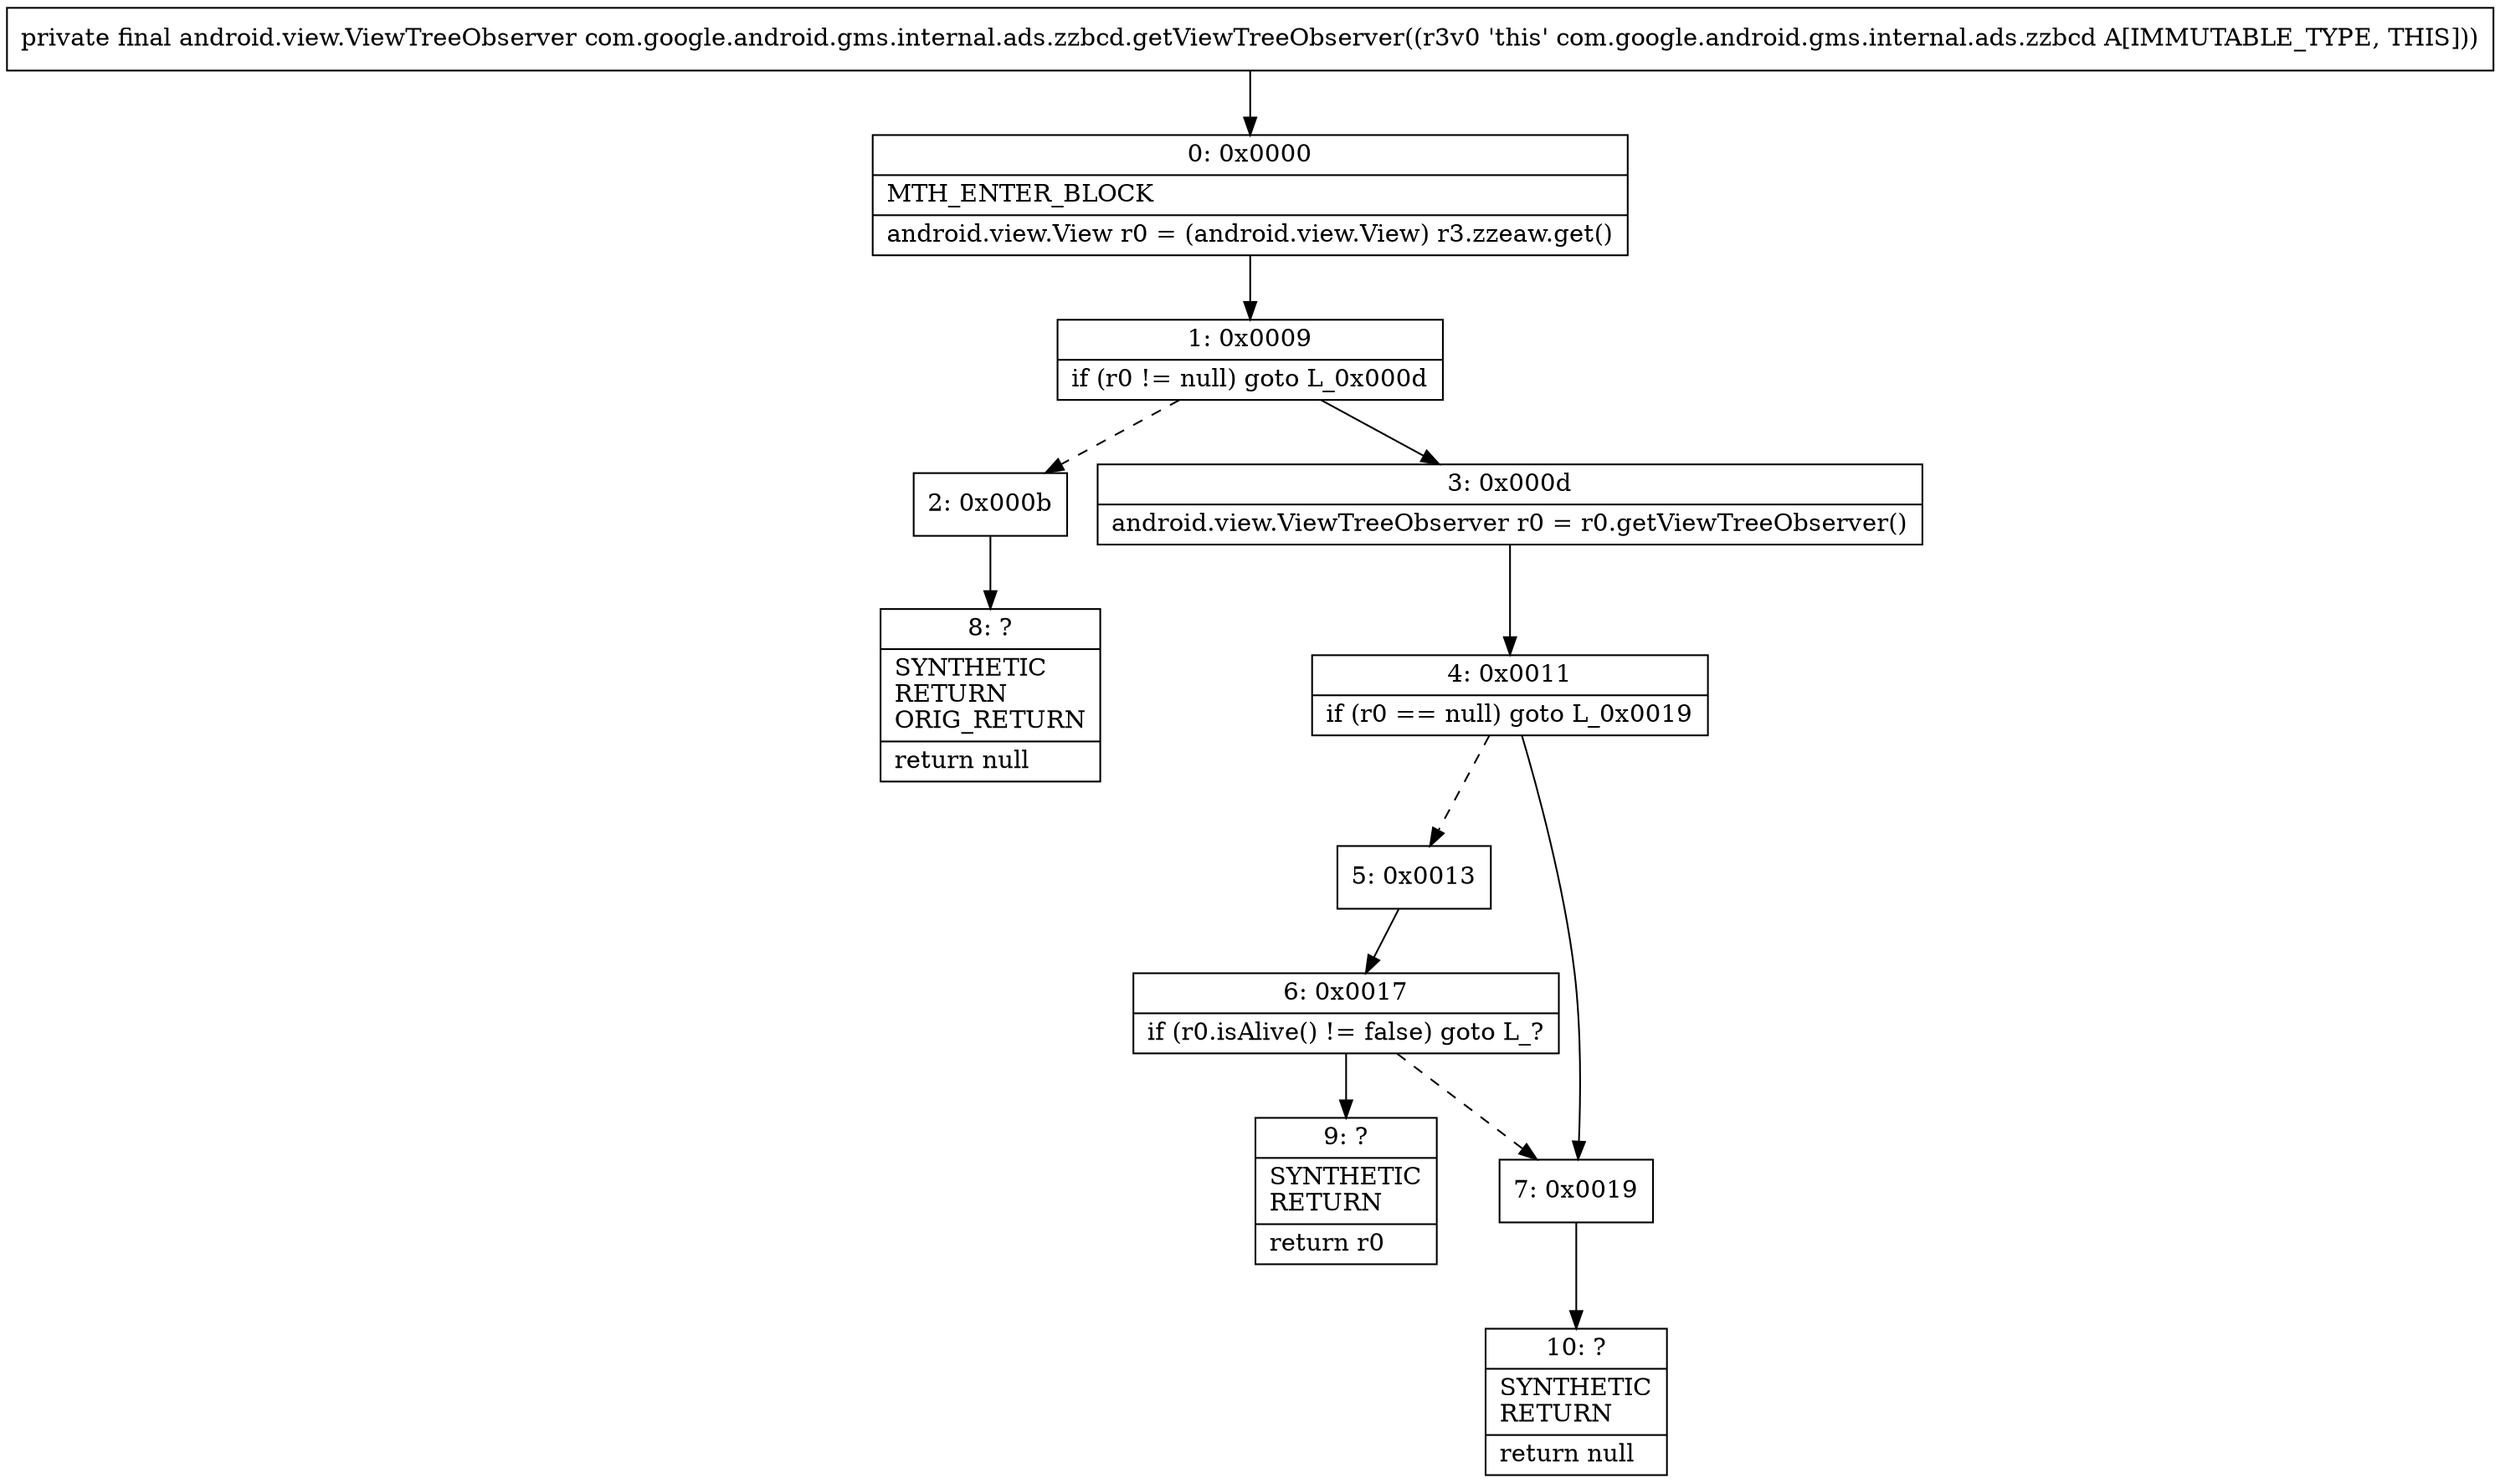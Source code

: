 digraph "CFG forcom.google.android.gms.internal.ads.zzbcd.getViewTreeObserver()Landroid\/view\/ViewTreeObserver;" {
Node_0 [shape=record,label="{0\:\ 0x0000|MTH_ENTER_BLOCK\l|android.view.View r0 = (android.view.View) r3.zzeaw.get()\l}"];
Node_1 [shape=record,label="{1\:\ 0x0009|if (r0 != null) goto L_0x000d\l}"];
Node_2 [shape=record,label="{2\:\ 0x000b}"];
Node_3 [shape=record,label="{3\:\ 0x000d|android.view.ViewTreeObserver r0 = r0.getViewTreeObserver()\l}"];
Node_4 [shape=record,label="{4\:\ 0x0011|if (r0 == null) goto L_0x0019\l}"];
Node_5 [shape=record,label="{5\:\ 0x0013}"];
Node_6 [shape=record,label="{6\:\ 0x0017|if (r0.isAlive() != false) goto L_?\l}"];
Node_7 [shape=record,label="{7\:\ 0x0019}"];
Node_8 [shape=record,label="{8\:\ ?|SYNTHETIC\lRETURN\lORIG_RETURN\l|return null\l}"];
Node_9 [shape=record,label="{9\:\ ?|SYNTHETIC\lRETURN\l|return r0\l}"];
Node_10 [shape=record,label="{10\:\ ?|SYNTHETIC\lRETURN\l|return null\l}"];
MethodNode[shape=record,label="{private final android.view.ViewTreeObserver com.google.android.gms.internal.ads.zzbcd.getViewTreeObserver((r3v0 'this' com.google.android.gms.internal.ads.zzbcd A[IMMUTABLE_TYPE, THIS])) }"];
MethodNode -> Node_0;
Node_0 -> Node_1;
Node_1 -> Node_2[style=dashed];
Node_1 -> Node_3;
Node_2 -> Node_8;
Node_3 -> Node_4;
Node_4 -> Node_5[style=dashed];
Node_4 -> Node_7;
Node_5 -> Node_6;
Node_6 -> Node_7[style=dashed];
Node_6 -> Node_9;
Node_7 -> Node_10;
}

